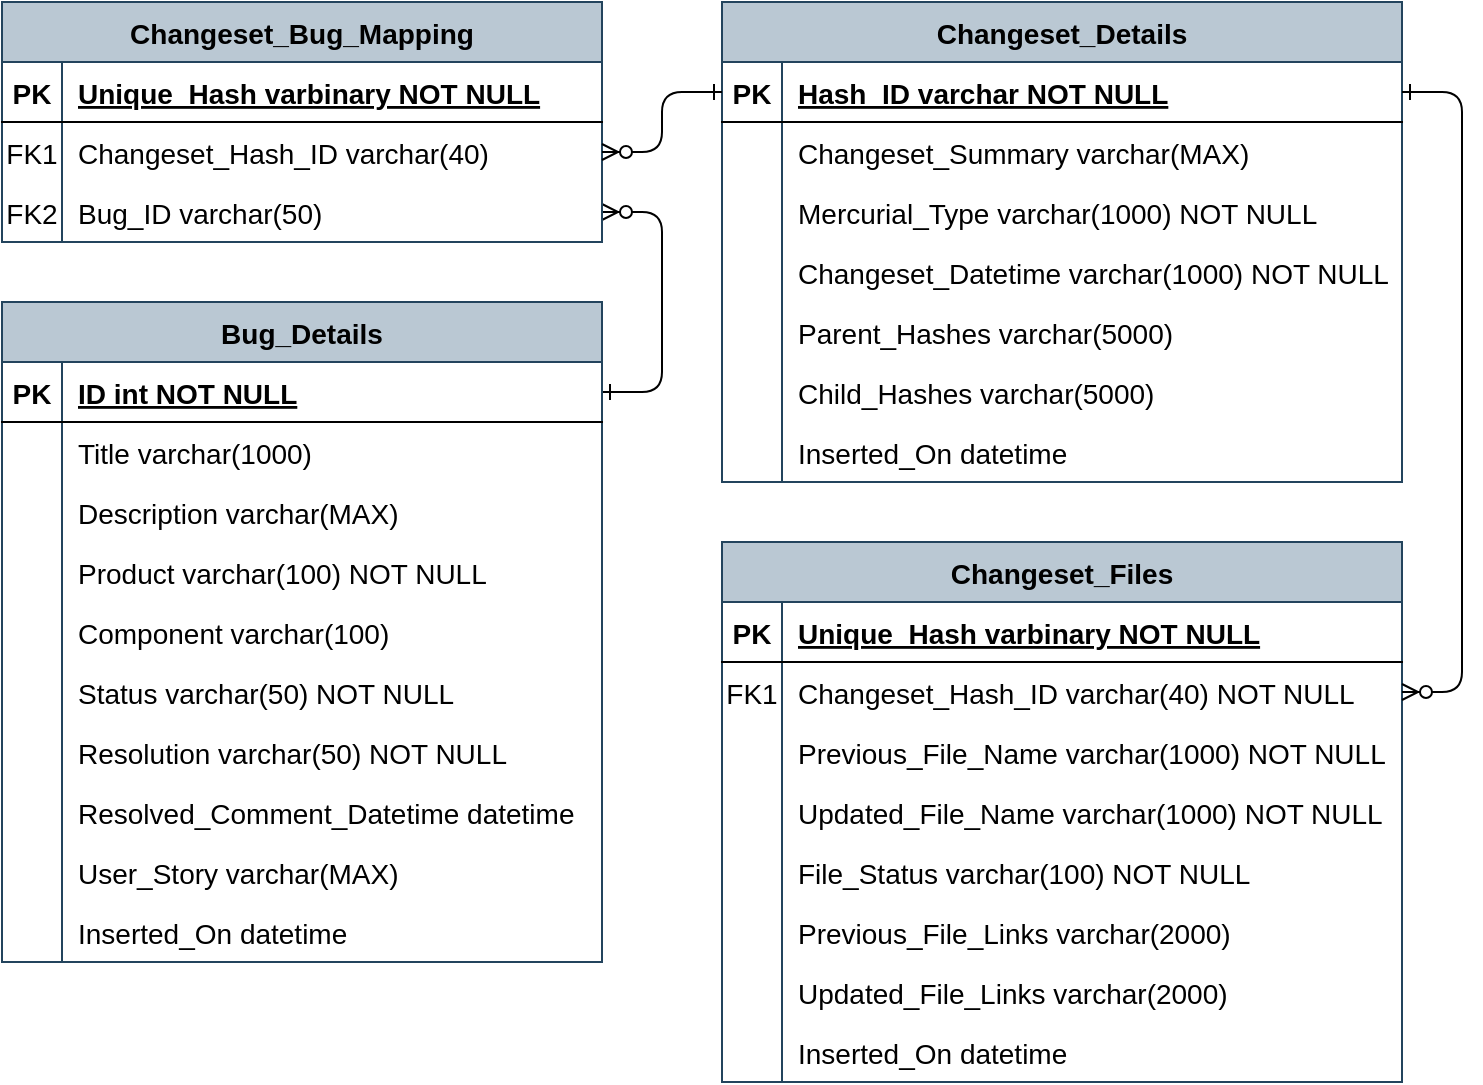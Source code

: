 <mxfile version="20.3.0" type="device"><diagram id="R2lEEEUBdFMjLlhIrx00" name="Page-1"><mxGraphModel dx="1422" dy="857" grid="1" gridSize="10" guides="1" tooltips="1" connect="1" arrows="1" fold="1" page="1" pageScale="1" pageWidth="850" pageHeight="1100" math="0" shadow="0" extFonts="Permanent Marker^https://fonts.googleapis.com/css?family=Permanent+Marker"><root><mxCell id="0"/><mxCell id="1" parent="0"/><mxCell id="C-vyLk0tnHw3VtMMgP7b-1" value="" style="edgeStyle=entityRelationEdgeStyle;endArrow=ERzeroToMany;startArrow=ERone;endFill=1;startFill=0;" parent="1" source="C-vyLk0tnHw3VtMMgP7b-24" target="C-vyLk0tnHw3VtMMgP7b-9" edge="1"><mxGeometry width="100" height="100" relative="1" as="geometry"><mxPoint x="30" y="340" as="sourcePoint"/><mxPoint x="130" y="240" as="targetPoint"/></mxGeometry></mxCell><mxCell id="C-vyLk0tnHw3VtMMgP7b-2" value="Changeset_Bug_Mapping" style="shape=table;startSize=30;container=1;collapsible=1;childLayout=tableLayout;fixedRows=1;rowLines=0;fontStyle=1;align=center;resizeLast=1;fillColor=#bac8d3;strokeColor=#23445d;fontSize=14;" parent="1" vertex="1"><mxGeometry x="10" y="30" width="300" height="120" as="geometry"><mxRectangle x="450" y="120" width="80" height="30" as="alternateBounds"/></mxGeometry></mxCell><mxCell id="C-vyLk0tnHw3VtMMgP7b-3" value="" style="shape=partialRectangle;collapsible=0;dropTarget=0;pointerEvents=0;fillColor=none;points=[[0,0.5],[1,0.5]];portConstraint=eastwest;top=0;left=0;right=0;bottom=1;" parent="C-vyLk0tnHw3VtMMgP7b-2" vertex="1"><mxGeometry y="30" width="300" height="30" as="geometry"/></mxCell><mxCell id="C-vyLk0tnHw3VtMMgP7b-4" value="PK" style="shape=partialRectangle;overflow=hidden;connectable=0;fillColor=none;top=0;left=0;bottom=0;right=0;fontStyle=1;fontSize=14;" parent="C-vyLk0tnHw3VtMMgP7b-3" vertex="1"><mxGeometry width="30" height="30" as="geometry"><mxRectangle width="30" height="30" as="alternateBounds"/></mxGeometry></mxCell><mxCell id="C-vyLk0tnHw3VtMMgP7b-5" value="Unique_Hash varbinary NOT NULL " style="shape=partialRectangle;overflow=hidden;connectable=0;fillColor=none;top=0;left=0;bottom=0;right=0;align=left;spacingLeft=6;fontStyle=5;fontSize=14;" parent="C-vyLk0tnHw3VtMMgP7b-3" vertex="1"><mxGeometry x="30" width="270" height="30" as="geometry"><mxRectangle width="270" height="30" as="alternateBounds"/></mxGeometry></mxCell><mxCell id="C-vyLk0tnHw3VtMMgP7b-6" value="" style="shape=partialRectangle;collapsible=0;dropTarget=0;pointerEvents=0;fillColor=none;points=[[0,0.5],[1,0.5]];portConstraint=eastwest;top=0;left=0;right=0;bottom=0;" parent="C-vyLk0tnHw3VtMMgP7b-2" vertex="1"><mxGeometry y="60" width="300" height="30" as="geometry"/></mxCell><mxCell id="C-vyLk0tnHw3VtMMgP7b-7" value="FK1" style="shape=partialRectangle;overflow=hidden;connectable=0;fillColor=none;top=0;left=0;bottom=0;right=0;fontSize=14;" parent="C-vyLk0tnHw3VtMMgP7b-6" vertex="1"><mxGeometry width="30" height="30" as="geometry"><mxRectangle width="30" height="30" as="alternateBounds"/></mxGeometry></mxCell><mxCell id="C-vyLk0tnHw3VtMMgP7b-8" value="Changeset_Hash_ID varchar(40)" style="shape=partialRectangle;overflow=hidden;connectable=0;fillColor=none;top=0;left=0;bottom=0;right=0;align=left;spacingLeft=6;fontSize=14;" parent="C-vyLk0tnHw3VtMMgP7b-6" vertex="1"><mxGeometry x="30" width="270" height="30" as="geometry"><mxRectangle width="270" height="30" as="alternateBounds"/></mxGeometry></mxCell><mxCell id="C-vyLk0tnHw3VtMMgP7b-9" value="" style="shape=partialRectangle;collapsible=0;dropTarget=0;pointerEvents=0;fillColor=none;points=[[0,0.5],[1,0.5]];portConstraint=eastwest;top=0;left=0;right=0;bottom=0;" parent="C-vyLk0tnHw3VtMMgP7b-2" vertex="1"><mxGeometry y="90" width="300" height="30" as="geometry"/></mxCell><mxCell id="C-vyLk0tnHw3VtMMgP7b-10" value="FK2" style="shape=partialRectangle;overflow=hidden;connectable=0;fillColor=none;top=0;left=0;bottom=0;right=0;fontSize=14;" parent="C-vyLk0tnHw3VtMMgP7b-9" vertex="1"><mxGeometry width="30" height="30" as="geometry"><mxRectangle width="30" height="30" as="alternateBounds"/></mxGeometry></mxCell><mxCell id="C-vyLk0tnHw3VtMMgP7b-11" value="Bug_ID varchar(50)" style="shape=partialRectangle;overflow=hidden;connectable=0;fillColor=none;top=0;left=0;bottom=0;right=0;align=left;spacingLeft=6;fontSize=14;" parent="C-vyLk0tnHw3VtMMgP7b-9" vertex="1"><mxGeometry x="30" width="270" height="30" as="geometry"><mxRectangle width="270" height="30" as="alternateBounds"/></mxGeometry></mxCell><mxCell id="C-vyLk0tnHw3VtMMgP7b-23" value="Bug_Details" style="shape=table;startSize=30;container=1;collapsible=1;childLayout=tableLayout;fixedRows=1;rowLines=0;fontStyle=1;align=center;resizeLast=1;fillColor=#bac8d3;strokeColor=#23445d;fontSize=14;" parent="1" vertex="1"><mxGeometry x="10" y="180" width="300" height="330" as="geometry"/></mxCell><mxCell id="C-vyLk0tnHw3VtMMgP7b-24" value="" style="shape=partialRectangle;collapsible=0;dropTarget=0;pointerEvents=0;fillColor=none;points=[[0,0.5],[1,0.5]];portConstraint=eastwest;top=0;left=0;right=0;bottom=1;" parent="C-vyLk0tnHw3VtMMgP7b-23" vertex="1"><mxGeometry y="30" width="300" height="30" as="geometry"/></mxCell><mxCell id="C-vyLk0tnHw3VtMMgP7b-25" value="PK" style="shape=partialRectangle;overflow=hidden;connectable=0;fillColor=none;top=0;left=0;bottom=0;right=0;fontStyle=1;fontSize=14;" parent="C-vyLk0tnHw3VtMMgP7b-24" vertex="1"><mxGeometry width="30" height="30" as="geometry"><mxRectangle width="30" height="30" as="alternateBounds"/></mxGeometry></mxCell><mxCell id="C-vyLk0tnHw3VtMMgP7b-26" value="ID int NOT NULL" style="shape=partialRectangle;overflow=hidden;connectable=0;fillColor=none;top=0;left=0;bottom=0;right=0;align=left;spacingLeft=6;fontStyle=5;fontSize=14;" parent="C-vyLk0tnHw3VtMMgP7b-24" vertex="1"><mxGeometry x="30" width="270" height="30" as="geometry"><mxRectangle width="270" height="30" as="alternateBounds"/></mxGeometry></mxCell><mxCell id="C-vyLk0tnHw3VtMMgP7b-27" value="" style="shape=partialRectangle;collapsible=0;dropTarget=0;pointerEvents=0;fillColor=none;points=[[0,0.5],[1,0.5]];portConstraint=eastwest;top=0;left=0;right=0;bottom=0;" parent="C-vyLk0tnHw3VtMMgP7b-23" vertex="1"><mxGeometry y="60" width="300" height="30" as="geometry"/></mxCell><mxCell id="C-vyLk0tnHw3VtMMgP7b-28" value="" style="shape=partialRectangle;overflow=hidden;connectable=0;fillColor=none;top=0;left=0;bottom=0;right=0;" parent="C-vyLk0tnHw3VtMMgP7b-27" vertex="1"><mxGeometry width="30" height="30" as="geometry"><mxRectangle width="30" height="30" as="alternateBounds"/></mxGeometry></mxCell><mxCell id="C-vyLk0tnHw3VtMMgP7b-29" value="Title varchar(1000)" style="shape=partialRectangle;overflow=hidden;connectable=0;fillColor=none;top=0;left=0;bottom=0;right=0;align=left;spacingLeft=6;fontSize=14;" parent="C-vyLk0tnHw3VtMMgP7b-27" vertex="1"><mxGeometry x="30" width="270" height="30" as="geometry"><mxRectangle width="270" height="30" as="alternateBounds"/></mxGeometry></mxCell><mxCell id="APaD6h0iayxG409xDPpL-40" value="" style="shape=partialRectangle;collapsible=0;dropTarget=0;pointerEvents=0;fillColor=none;points=[[0,0.5],[1,0.5]];portConstraint=eastwest;top=0;left=0;right=0;bottom=0;" parent="C-vyLk0tnHw3VtMMgP7b-23" vertex="1"><mxGeometry y="90" width="300" height="30" as="geometry"/></mxCell><mxCell id="APaD6h0iayxG409xDPpL-41" value="" style="shape=partialRectangle;overflow=hidden;connectable=0;fillColor=none;top=0;left=0;bottom=0;right=0;" parent="APaD6h0iayxG409xDPpL-40" vertex="1"><mxGeometry width="30" height="30" as="geometry"><mxRectangle width="30" height="30" as="alternateBounds"/></mxGeometry></mxCell><mxCell id="APaD6h0iayxG409xDPpL-42" value="Description varchar(MAX)" style="shape=partialRectangle;overflow=hidden;connectable=0;fillColor=none;top=0;left=0;bottom=0;right=0;align=left;spacingLeft=6;fontSize=14;" parent="APaD6h0iayxG409xDPpL-40" vertex="1"><mxGeometry x="30" width="270" height="30" as="geometry"><mxRectangle width="270" height="30" as="alternateBounds"/></mxGeometry></mxCell><mxCell id="APaD6h0iayxG409xDPpL-56" value="" style="shape=partialRectangle;collapsible=0;dropTarget=0;pointerEvents=0;fillColor=none;points=[[0,0.5],[1,0.5]];portConstraint=eastwest;top=0;left=0;right=0;bottom=0;" parent="C-vyLk0tnHw3VtMMgP7b-23" vertex="1"><mxGeometry y="120" width="300" height="30" as="geometry"/></mxCell><mxCell id="APaD6h0iayxG409xDPpL-57" value="" style="shape=partialRectangle;overflow=hidden;connectable=0;fillColor=none;top=0;left=0;bottom=0;right=0;" parent="APaD6h0iayxG409xDPpL-56" vertex="1"><mxGeometry width="30" height="30" as="geometry"><mxRectangle width="30" height="30" as="alternateBounds"/></mxGeometry></mxCell><mxCell id="APaD6h0iayxG409xDPpL-58" value="Product varchar(100) NOT NULL" style="shape=partialRectangle;overflow=hidden;connectable=0;fillColor=none;top=0;left=0;bottom=0;right=0;align=left;spacingLeft=6;fontSize=14;" parent="APaD6h0iayxG409xDPpL-56" vertex="1"><mxGeometry x="30" width="270" height="30" as="geometry"><mxRectangle width="270" height="30" as="alternateBounds"/></mxGeometry></mxCell><mxCell id="APaD6h0iayxG409xDPpL-65" value="" style="shape=partialRectangle;collapsible=0;dropTarget=0;pointerEvents=0;fillColor=none;points=[[0,0.5],[1,0.5]];portConstraint=eastwest;top=0;left=0;right=0;bottom=0;" parent="C-vyLk0tnHw3VtMMgP7b-23" vertex="1"><mxGeometry y="150" width="300" height="30" as="geometry"/></mxCell><mxCell id="APaD6h0iayxG409xDPpL-66" value="" style="shape=partialRectangle;overflow=hidden;connectable=0;fillColor=none;top=0;left=0;bottom=0;right=0;" parent="APaD6h0iayxG409xDPpL-65" vertex="1"><mxGeometry width="30" height="30" as="geometry"><mxRectangle width="30" height="30" as="alternateBounds"/></mxGeometry></mxCell><mxCell id="APaD6h0iayxG409xDPpL-67" value="Component varchar(100)" style="shape=partialRectangle;overflow=hidden;connectable=0;fillColor=none;top=0;left=0;bottom=0;right=0;align=left;spacingLeft=6;fontSize=14;" parent="APaD6h0iayxG409xDPpL-65" vertex="1"><mxGeometry x="30" width="270" height="30" as="geometry"><mxRectangle width="270" height="30" as="alternateBounds"/></mxGeometry></mxCell><mxCell id="APaD6h0iayxG409xDPpL-59" value="" style="shape=partialRectangle;collapsible=0;dropTarget=0;pointerEvents=0;fillColor=none;points=[[0,0.5],[1,0.5]];portConstraint=eastwest;top=0;left=0;right=0;bottom=0;" parent="C-vyLk0tnHw3VtMMgP7b-23" vertex="1"><mxGeometry y="180" width="300" height="30" as="geometry"/></mxCell><mxCell id="APaD6h0iayxG409xDPpL-60" value="" style="shape=partialRectangle;overflow=hidden;connectable=0;fillColor=none;top=0;left=0;bottom=0;right=0;" parent="APaD6h0iayxG409xDPpL-59" vertex="1"><mxGeometry width="30" height="30" as="geometry"><mxRectangle width="30" height="30" as="alternateBounds"/></mxGeometry></mxCell><mxCell id="APaD6h0iayxG409xDPpL-61" value="Status varchar(50) NOT NULL" style="shape=partialRectangle;overflow=hidden;connectable=0;fillColor=none;top=0;left=0;bottom=0;right=0;align=left;spacingLeft=6;fontSize=14;" parent="APaD6h0iayxG409xDPpL-59" vertex="1"><mxGeometry x="30" width="270" height="30" as="geometry"><mxRectangle width="270" height="30" as="alternateBounds"/></mxGeometry></mxCell><mxCell id="APaD6h0iayxG409xDPpL-62" value="" style="shape=partialRectangle;collapsible=0;dropTarget=0;pointerEvents=0;fillColor=none;points=[[0,0.5],[1,0.5]];portConstraint=eastwest;top=0;left=0;right=0;bottom=0;" parent="C-vyLk0tnHw3VtMMgP7b-23" vertex="1"><mxGeometry y="210" width="300" height="30" as="geometry"/></mxCell><mxCell id="APaD6h0iayxG409xDPpL-63" value="" style="shape=partialRectangle;overflow=hidden;connectable=0;fillColor=none;top=0;left=0;bottom=0;right=0;" parent="APaD6h0iayxG409xDPpL-62" vertex="1"><mxGeometry width="30" height="30" as="geometry"><mxRectangle width="30" height="30" as="alternateBounds"/></mxGeometry></mxCell><mxCell id="APaD6h0iayxG409xDPpL-64" value="Resolution varchar(50) NOT NULL" style="shape=partialRectangle;overflow=hidden;connectable=0;fillColor=none;top=0;left=0;bottom=0;right=0;align=left;spacingLeft=6;fontSize=14;" parent="APaD6h0iayxG409xDPpL-62" vertex="1"><mxGeometry x="30" width="270" height="30" as="geometry"><mxRectangle width="270" height="30" as="alternateBounds"/></mxGeometry></mxCell><mxCell id="APaD6h0iayxG409xDPpL-71" value="" style="shape=partialRectangle;collapsible=0;dropTarget=0;pointerEvents=0;fillColor=none;points=[[0,0.5],[1,0.5]];portConstraint=eastwest;top=0;left=0;right=0;bottom=0;" parent="C-vyLk0tnHw3VtMMgP7b-23" vertex="1"><mxGeometry y="240" width="300" height="30" as="geometry"/></mxCell><mxCell id="APaD6h0iayxG409xDPpL-72" value="" style="shape=partialRectangle;overflow=hidden;connectable=0;fillColor=none;top=0;left=0;bottom=0;right=0;" parent="APaD6h0iayxG409xDPpL-71" vertex="1"><mxGeometry width="30" height="30" as="geometry"><mxRectangle width="30" height="30" as="alternateBounds"/></mxGeometry></mxCell><mxCell id="APaD6h0iayxG409xDPpL-73" value="Resolved_Comment_Datetime datetime" style="shape=partialRectangle;overflow=hidden;connectable=0;fillColor=none;top=0;left=0;bottom=0;right=0;align=left;spacingLeft=6;fontSize=14;" parent="APaD6h0iayxG409xDPpL-71" vertex="1"><mxGeometry x="30" width="270" height="30" as="geometry"><mxRectangle width="270" height="30" as="alternateBounds"/></mxGeometry></mxCell><mxCell id="APaD6h0iayxG409xDPpL-75" value="" style="shape=partialRectangle;collapsible=0;dropTarget=0;pointerEvents=0;fillColor=none;points=[[0,0.5],[1,0.5]];portConstraint=eastwest;top=0;left=0;right=0;bottom=0;" parent="C-vyLk0tnHw3VtMMgP7b-23" vertex="1"><mxGeometry y="270" width="300" height="30" as="geometry"/></mxCell><mxCell id="APaD6h0iayxG409xDPpL-76" value="" style="shape=partialRectangle;overflow=hidden;connectable=0;fillColor=none;top=0;left=0;bottom=0;right=0;" parent="APaD6h0iayxG409xDPpL-75" vertex="1"><mxGeometry width="30" height="30" as="geometry"><mxRectangle width="30" height="30" as="alternateBounds"/></mxGeometry></mxCell><mxCell id="APaD6h0iayxG409xDPpL-77" value="User_Story varchar(MAX)" style="shape=partialRectangle;overflow=hidden;connectable=0;fillColor=none;top=0;left=0;bottom=0;right=0;align=left;spacingLeft=6;fontSize=14;" parent="APaD6h0iayxG409xDPpL-75" vertex="1"><mxGeometry x="30" width="270" height="30" as="geometry"><mxRectangle width="270" height="30" as="alternateBounds"/></mxGeometry></mxCell><mxCell id="APaD6h0iayxG409xDPpL-78" value="" style="shape=partialRectangle;collapsible=0;dropTarget=0;pointerEvents=0;fillColor=none;points=[[0,0.5],[1,0.5]];portConstraint=eastwest;top=0;left=0;right=0;bottom=0;" parent="C-vyLk0tnHw3VtMMgP7b-23" vertex="1"><mxGeometry y="300" width="300" height="30" as="geometry"/></mxCell><mxCell id="APaD6h0iayxG409xDPpL-79" value="" style="shape=partialRectangle;overflow=hidden;connectable=0;fillColor=none;top=0;left=0;bottom=0;right=0;" parent="APaD6h0iayxG409xDPpL-78" vertex="1"><mxGeometry width="30" height="30" as="geometry"><mxRectangle width="30" height="30" as="alternateBounds"/></mxGeometry></mxCell><mxCell id="APaD6h0iayxG409xDPpL-80" value="Inserted_On datetime" style="shape=partialRectangle;overflow=hidden;connectable=0;fillColor=none;top=0;left=0;bottom=0;right=0;align=left;spacingLeft=6;fontSize=14;" parent="APaD6h0iayxG409xDPpL-78" vertex="1"><mxGeometry x="30" width="270" height="30" as="geometry"><mxRectangle width="270" height="30" as="alternateBounds"/></mxGeometry></mxCell><mxCell id="APaD6h0iayxG409xDPpL-108" value="Changeset_Details" style="shape=table;startSize=30;container=1;collapsible=1;childLayout=tableLayout;fixedRows=1;rowLines=0;fontStyle=1;align=center;resizeLast=1;fillColor=#bac8d3;strokeColor=#23445d;fontSize=14;" parent="1" vertex="1"><mxGeometry x="370" y="30" width="340" height="240" as="geometry"><mxRectangle x="450" y="120" width="80" height="30" as="alternateBounds"/></mxGeometry></mxCell><mxCell id="APaD6h0iayxG409xDPpL-109" value="" style="shape=partialRectangle;collapsible=0;dropTarget=0;pointerEvents=0;fillColor=none;points=[[0,0.5],[1,0.5]];portConstraint=eastwest;top=0;left=0;right=0;bottom=1;" parent="APaD6h0iayxG409xDPpL-108" vertex="1"><mxGeometry y="30" width="340" height="30" as="geometry"/></mxCell><mxCell id="APaD6h0iayxG409xDPpL-110" value="PK" style="shape=partialRectangle;overflow=hidden;connectable=0;fillColor=none;top=0;left=0;bottom=0;right=0;fontStyle=1;fontSize=14;" parent="APaD6h0iayxG409xDPpL-109" vertex="1"><mxGeometry width="30" height="30" as="geometry"><mxRectangle width="30" height="30" as="alternateBounds"/></mxGeometry></mxCell><mxCell id="APaD6h0iayxG409xDPpL-111" value="Hash_ID varchar NOT NULL " style="shape=partialRectangle;overflow=hidden;connectable=0;fillColor=none;top=0;left=0;bottom=0;right=0;align=left;spacingLeft=6;fontStyle=5;fontSize=14;" parent="APaD6h0iayxG409xDPpL-109" vertex="1"><mxGeometry x="30" width="310" height="30" as="geometry"><mxRectangle width="310" height="30" as="alternateBounds"/></mxGeometry></mxCell><mxCell id="APaD6h0iayxG409xDPpL-112" value="" style="shape=partialRectangle;collapsible=0;dropTarget=0;pointerEvents=0;fillColor=none;points=[[0,0.5],[1,0.5]];portConstraint=eastwest;top=0;left=0;right=0;bottom=0;" parent="APaD6h0iayxG409xDPpL-108" vertex="1"><mxGeometry y="60" width="340" height="30" as="geometry"/></mxCell><mxCell id="APaD6h0iayxG409xDPpL-113" value="" style="shape=partialRectangle;overflow=hidden;connectable=0;fillColor=none;top=0;left=0;bottom=0;right=0;" parent="APaD6h0iayxG409xDPpL-112" vertex="1"><mxGeometry width="30" height="30" as="geometry"><mxRectangle width="30" height="30" as="alternateBounds"/></mxGeometry></mxCell><mxCell id="APaD6h0iayxG409xDPpL-114" value="Changeset_Summary varchar(MAX)" style="shape=partialRectangle;overflow=hidden;connectable=0;fillColor=none;top=0;left=0;bottom=0;right=0;align=left;spacingLeft=6;fontSize=14;" parent="APaD6h0iayxG409xDPpL-112" vertex="1"><mxGeometry x="30" width="310" height="30" as="geometry"><mxRectangle width="310" height="30" as="alternateBounds"/></mxGeometry></mxCell><mxCell id="APaD6h0iayxG409xDPpL-115" value="" style="shape=partialRectangle;collapsible=0;dropTarget=0;pointerEvents=0;fillColor=none;points=[[0,0.5],[1,0.5]];portConstraint=eastwest;top=0;left=0;right=0;bottom=0;" parent="APaD6h0iayxG409xDPpL-108" vertex="1"><mxGeometry y="90" width="340" height="30" as="geometry"/></mxCell><mxCell id="APaD6h0iayxG409xDPpL-116" value="" style="shape=partialRectangle;overflow=hidden;connectable=0;fillColor=none;top=0;left=0;bottom=0;right=0;" parent="APaD6h0iayxG409xDPpL-115" vertex="1"><mxGeometry width="30" height="30" as="geometry"><mxRectangle width="30" height="30" as="alternateBounds"/></mxGeometry></mxCell><mxCell id="APaD6h0iayxG409xDPpL-117" value="Mercurial_Type varchar(1000) NOT NULL" style="shape=partialRectangle;overflow=hidden;connectable=0;fillColor=none;top=0;left=0;bottom=0;right=0;align=left;spacingLeft=6;fontSize=14;" parent="APaD6h0iayxG409xDPpL-115" vertex="1"><mxGeometry x="30" width="310" height="30" as="geometry"><mxRectangle width="310" height="30" as="alternateBounds"/></mxGeometry></mxCell><mxCell id="APaD6h0iayxG409xDPpL-118" value="" style="shape=partialRectangle;collapsible=0;dropTarget=0;pointerEvents=0;fillColor=none;points=[[0,0.5],[1,0.5]];portConstraint=eastwest;top=0;left=0;right=0;bottom=0;" parent="APaD6h0iayxG409xDPpL-108" vertex="1"><mxGeometry y="120" width="340" height="30" as="geometry"/></mxCell><mxCell id="APaD6h0iayxG409xDPpL-119" value="" style="shape=partialRectangle;overflow=hidden;connectable=0;fillColor=none;top=0;left=0;bottom=0;right=0;" parent="APaD6h0iayxG409xDPpL-118" vertex="1"><mxGeometry width="30" height="30" as="geometry"><mxRectangle width="30" height="30" as="alternateBounds"/></mxGeometry></mxCell><mxCell id="APaD6h0iayxG409xDPpL-120" value="Changeset_Datetime varchar(1000) NOT NULL" style="shape=partialRectangle;overflow=hidden;connectable=0;fillColor=none;top=0;left=0;bottom=0;right=0;align=left;spacingLeft=6;fontSize=14;" parent="APaD6h0iayxG409xDPpL-118" vertex="1"><mxGeometry x="30" width="310" height="30" as="geometry"><mxRectangle width="310" height="30" as="alternateBounds"/></mxGeometry></mxCell><mxCell id="APaD6h0iayxG409xDPpL-121" value="" style="shape=partialRectangle;collapsible=0;dropTarget=0;pointerEvents=0;fillColor=none;points=[[0,0.5],[1,0.5]];portConstraint=eastwest;top=0;left=0;right=0;bottom=0;" parent="APaD6h0iayxG409xDPpL-108" vertex="1"><mxGeometry y="150" width="340" height="30" as="geometry"/></mxCell><mxCell id="APaD6h0iayxG409xDPpL-122" value="" style="shape=partialRectangle;overflow=hidden;connectable=0;fillColor=none;top=0;left=0;bottom=0;right=0;" parent="APaD6h0iayxG409xDPpL-121" vertex="1"><mxGeometry width="30" height="30" as="geometry"><mxRectangle width="30" height="30" as="alternateBounds"/></mxGeometry></mxCell><mxCell id="APaD6h0iayxG409xDPpL-123" value="Parent_Hashes varchar(5000)" style="shape=partialRectangle;overflow=hidden;connectable=0;fillColor=none;top=0;left=0;bottom=0;right=0;align=left;spacingLeft=6;fontSize=14;" parent="APaD6h0iayxG409xDPpL-121" vertex="1"><mxGeometry x="30" width="310" height="30" as="geometry"><mxRectangle width="310" height="30" as="alternateBounds"/></mxGeometry></mxCell><mxCell id="APaD6h0iayxG409xDPpL-124" value="" style="shape=partialRectangle;collapsible=0;dropTarget=0;pointerEvents=0;fillColor=none;points=[[0,0.5],[1,0.5]];portConstraint=eastwest;top=0;left=0;right=0;bottom=0;" parent="APaD6h0iayxG409xDPpL-108" vertex="1"><mxGeometry y="180" width="340" height="30" as="geometry"/></mxCell><mxCell id="APaD6h0iayxG409xDPpL-125" value="" style="shape=partialRectangle;overflow=hidden;connectable=0;fillColor=none;top=0;left=0;bottom=0;right=0;" parent="APaD6h0iayxG409xDPpL-124" vertex="1"><mxGeometry width="30" height="30" as="geometry"><mxRectangle width="30" height="30" as="alternateBounds"/></mxGeometry></mxCell><mxCell id="APaD6h0iayxG409xDPpL-126" value="Child_Hashes varchar(5000)" style="shape=partialRectangle;overflow=hidden;connectable=0;fillColor=none;top=0;left=0;bottom=0;right=0;align=left;spacingLeft=6;fontSize=14;" parent="APaD6h0iayxG409xDPpL-124" vertex="1"><mxGeometry x="30" width="310" height="30" as="geometry"><mxRectangle width="310" height="30" as="alternateBounds"/></mxGeometry></mxCell><mxCell id="APaD6h0iayxG409xDPpL-127" value="" style="shape=partialRectangle;collapsible=0;dropTarget=0;pointerEvents=0;fillColor=none;points=[[0,0.5],[1,0.5]];portConstraint=eastwest;top=0;left=0;right=0;bottom=0;" parent="APaD6h0iayxG409xDPpL-108" vertex="1"><mxGeometry y="210" width="340" height="30" as="geometry"/></mxCell><mxCell id="APaD6h0iayxG409xDPpL-128" value="" style="shape=partialRectangle;overflow=hidden;connectable=0;fillColor=none;top=0;left=0;bottom=0;right=0;" parent="APaD6h0iayxG409xDPpL-127" vertex="1"><mxGeometry width="30" height="30" as="geometry"><mxRectangle width="30" height="30" as="alternateBounds"/></mxGeometry></mxCell><mxCell id="APaD6h0iayxG409xDPpL-129" value="Inserted_On datetime" style="shape=partialRectangle;overflow=hidden;connectable=0;fillColor=none;top=0;left=0;bottom=0;right=0;align=left;spacingLeft=6;fontSize=14;" parent="APaD6h0iayxG409xDPpL-127" vertex="1"><mxGeometry x="30" width="310" height="30" as="geometry"><mxRectangle width="310" height="30" as="alternateBounds"/></mxGeometry></mxCell><mxCell id="APaD6h0iayxG409xDPpL-130" value="Changeset_Files" style="shape=table;startSize=30;container=1;collapsible=1;childLayout=tableLayout;fixedRows=1;rowLines=0;fontStyle=1;align=center;resizeLast=1;fillColor=#bac8d3;strokeColor=#23445d;fontSize=14;" parent="1" vertex="1"><mxGeometry x="370" y="300" width="340" height="270" as="geometry"><mxRectangle x="450" y="120" width="80" height="30" as="alternateBounds"/></mxGeometry></mxCell><mxCell id="APaD6h0iayxG409xDPpL-131" value="" style="shape=partialRectangle;collapsible=0;dropTarget=0;pointerEvents=0;fillColor=none;points=[[0,0.5],[1,0.5]];portConstraint=eastwest;top=0;left=0;right=0;bottom=1;" parent="APaD6h0iayxG409xDPpL-130" vertex="1"><mxGeometry y="30" width="340" height="30" as="geometry"/></mxCell><mxCell id="APaD6h0iayxG409xDPpL-132" value="PK" style="shape=partialRectangle;overflow=hidden;connectable=0;fillColor=none;top=0;left=0;bottom=0;right=0;fontStyle=1;fontSize=14;" parent="APaD6h0iayxG409xDPpL-131" vertex="1"><mxGeometry width="30" height="30" as="geometry"><mxRectangle width="30" height="30" as="alternateBounds"/></mxGeometry></mxCell><mxCell id="APaD6h0iayxG409xDPpL-133" value="Unique_Hash varbinary NOT NULL " style="shape=partialRectangle;overflow=hidden;connectable=0;fillColor=none;top=0;left=0;bottom=0;right=0;align=left;spacingLeft=6;fontStyle=5;fontSize=14;" parent="APaD6h0iayxG409xDPpL-131" vertex="1"><mxGeometry x="30" width="310" height="30" as="geometry"><mxRectangle width="310" height="30" as="alternateBounds"/></mxGeometry></mxCell><mxCell id="APaD6h0iayxG409xDPpL-134" value="" style="shape=partialRectangle;collapsible=0;dropTarget=0;pointerEvents=0;fillColor=none;points=[[0,0.5],[1,0.5]];portConstraint=eastwest;top=0;left=0;right=0;bottom=0;" parent="APaD6h0iayxG409xDPpL-130" vertex="1"><mxGeometry y="60" width="340" height="30" as="geometry"/></mxCell><mxCell id="APaD6h0iayxG409xDPpL-135" value="FK1" style="shape=partialRectangle;overflow=hidden;connectable=0;fillColor=none;top=0;left=0;bottom=0;right=0;fontSize=14;" parent="APaD6h0iayxG409xDPpL-134" vertex="1"><mxGeometry width="30" height="30" as="geometry"><mxRectangle width="30" height="30" as="alternateBounds"/></mxGeometry></mxCell><mxCell id="APaD6h0iayxG409xDPpL-136" value="Changeset_Hash_ID varchar(40) NOT NULL" style="shape=partialRectangle;overflow=hidden;connectable=0;fillColor=none;top=0;left=0;bottom=0;right=0;align=left;spacingLeft=6;fontSize=14;" parent="APaD6h0iayxG409xDPpL-134" vertex="1"><mxGeometry x="30" width="310" height="30" as="geometry"><mxRectangle width="310" height="30" as="alternateBounds"/></mxGeometry></mxCell><mxCell id="APaD6h0iayxG409xDPpL-137" value="" style="shape=partialRectangle;collapsible=0;dropTarget=0;pointerEvents=0;fillColor=none;points=[[0,0.5],[1,0.5]];portConstraint=eastwest;top=0;left=0;right=0;bottom=0;" parent="APaD6h0iayxG409xDPpL-130" vertex="1"><mxGeometry y="90" width="340" height="30" as="geometry"/></mxCell><mxCell id="APaD6h0iayxG409xDPpL-138" value="" style="shape=partialRectangle;overflow=hidden;connectable=0;fillColor=none;top=0;left=0;bottom=0;right=0;" parent="APaD6h0iayxG409xDPpL-137" vertex="1"><mxGeometry width="30" height="30" as="geometry"><mxRectangle width="30" height="30" as="alternateBounds"/></mxGeometry></mxCell><mxCell id="APaD6h0iayxG409xDPpL-139" value="Previous_File_Name varchar(1000) NOT NULL" style="shape=partialRectangle;overflow=hidden;connectable=0;fillColor=none;top=0;left=0;bottom=0;right=0;align=left;spacingLeft=6;fontSize=14;" parent="APaD6h0iayxG409xDPpL-137" vertex="1"><mxGeometry x="30" width="310" height="30" as="geometry"><mxRectangle width="310" height="30" as="alternateBounds"/></mxGeometry></mxCell><mxCell id="APaD6h0iayxG409xDPpL-140" value="" style="shape=partialRectangle;collapsible=0;dropTarget=0;pointerEvents=0;fillColor=none;points=[[0,0.5],[1,0.5]];portConstraint=eastwest;top=0;left=0;right=0;bottom=0;" parent="APaD6h0iayxG409xDPpL-130" vertex="1"><mxGeometry y="120" width="340" height="30" as="geometry"/></mxCell><mxCell id="APaD6h0iayxG409xDPpL-141" value="" style="shape=partialRectangle;overflow=hidden;connectable=0;fillColor=none;top=0;left=0;bottom=0;right=0;" parent="APaD6h0iayxG409xDPpL-140" vertex="1"><mxGeometry width="30" height="30" as="geometry"><mxRectangle width="30" height="30" as="alternateBounds"/></mxGeometry></mxCell><mxCell id="APaD6h0iayxG409xDPpL-142" value=" Updated_File_Name varchar(1000) NOT NULL" style="shape=partialRectangle;overflow=hidden;connectable=0;fillColor=none;top=0;left=0;bottom=0;right=0;align=left;spacingLeft=6;fontSize=14;" parent="APaD6h0iayxG409xDPpL-140" vertex="1"><mxGeometry x="30" width="310" height="30" as="geometry"><mxRectangle width="310" height="30" as="alternateBounds"/></mxGeometry></mxCell><mxCell id="APaD6h0iayxG409xDPpL-143" value="" style="shape=partialRectangle;collapsible=0;dropTarget=0;pointerEvents=0;fillColor=none;points=[[0,0.5],[1,0.5]];portConstraint=eastwest;top=0;left=0;right=0;bottom=0;" parent="APaD6h0iayxG409xDPpL-130" vertex="1"><mxGeometry y="150" width="340" height="30" as="geometry"/></mxCell><mxCell id="APaD6h0iayxG409xDPpL-144" value="" style="shape=partialRectangle;overflow=hidden;connectable=0;fillColor=none;top=0;left=0;bottom=0;right=0;" parent="APaD6h0iayxG409xDPpL-143" vertex="1"><mxGeometry width="30" height="30" as="geometry"><mxRectangle width="30" height="30" as="alternateBounds"/></mxGeometry></mxCell><mxCell id="APaD6h0iayxG409xDPpL-145" value="File_Status varchar(100) NOT NULL" style="shape=partialRectangle;overflow=hidden;connectable=0;fillColor=none;top=0;left=0;bottom=0;right=0;align=left;spacingLeft=6;fontSize=14;" parent="APaD6h0iayxG409xDPpL-143" vertex="1"><mxGeometry x="30" width="310" height="30" as="geometry"><mxRectangle width="310" height="30" as="alternateBounds"/></mxGeometry></mxCell><mxCell id="APaD6h0iayxG409xDPpL-146" value="" style="shape=partialRectangle;collapsible=0;dropTarget=0;pointerEvents=0;fillColor=none;points=[[0,0.5],[1,0.5]];portConstraint=eastwest;top=0;left=0;right=0;bottom=0;" parent="APaD6h0iayxG409xDPpL-130" vertex="1"><mxGeometry y="180" width="340" height="30" as="geometry"/></mxCell><mxCell id="APaD6h0iayxG409xDPpL-147" value="" style="shape=partialRectangle;overflow=hidden;connectable=0;fillColor=none;top=0;left=0;bottom=0;right=0;" parent="APaD6h0iayxG409xDPpL-146" vertex="1"><mxGeometry width="30" height="30" as="geometry"><mxRectangle width="30" height="30" as="alternateBounds"/></mxGeometry></mxCell><mxCell id="APaD6h0iayxG409xDPpL-148" value="Previous_File_Links varchar(2000)" style="shape=partialRectangle;overflow=hidden;connectable=0;fillColor=none;top=0;left=0;bottom=0;right=0;align=left;spacingLeft=6;fontSize=14;" parent="APaD6h0iayxG409xDPpL-146" vertex="1"><mxGeometry x="30" width="310" height="30" as="geometry"><mxRectangle width="310" height="30" as="alternateBounds"/></mxGeometry></mxCell><mxCell id="Ed9jCuHDRWlF0Ed1qjaO-4" value="" style="shape=partialRectangle;collapsible=0;dropTarget=0;pointerEvents=0;fillColor=none;points=[[0,0.5],[1,0.5]];portConstraint=eastwest;top=0;left=0;right=0;bottom=0;" parent="APaD6h0iayxG409xDPpL-130" vertex="1"><mxGeometry y="210" width="340" height="30" as="geometry"/></mxCell><mxCell id="Ed9jCuHDRWlF0Ed1qjaO-5" value="" style="shape=partialRectangle;overflow=hidden;connectable=0;fillColor=none;top=0;left=0;bottom=0;right=0;" parent="Ed9jCuHDRWlF0Ed1qjaO-4" vertex="1"><mxGeometry width="30" height="30" as="geometry"><mxRectangle width="30" height="30" as="alternateBounds"/></mxGeometry></mxCell><mxCell id="Ed9jCuHDRWlF0Ed1qjaO-6" value="Updated_File_Links varchar(2000)" style="shape=partialRectangle;overflow=hidden;connectable=0;fillColor=none;top=0;left=0;bottom=0;right=0;align=left;spacingLeft=6;fontSize=14;" parent="Ed9jCuHDRWlF0Ed1qjaO-4" vertex="1"><mxGeometry x="30" width="310" height="30" as="geometry"><mxRectangle width="310" height="30" as="alternateBounds"/></mxGeometry></mxCell><mxCell id="APaD6h0iayxG409xDPpL-149" value="" style="shape=partialRectangle;collapsible=0;dropTarget=0;pointerEvents=0;fillColor=none;points=[[0,0.5],[1,0.5]];portConstraint=eastwest;top=0;left=0;right=0;bottom=0;" parent="APaD6h0iayxG409xDPpL-130" vertex="1"><mxGeometry y="240" width="340" height="30" as="geometry"/></mxCell><mxCell id="APaD6h0iayxG409xDPpL-150" value="" style="shape=partialRectangle;overflow=hidden;connectable=0;fillColor=none;top=0;left=0;bottom=0;right=0;" parent="APaD6h0iayxG409xDPpL-149" vertex="1"><mxGeometry width="30" height="30" as="geometry"><mxRectangle width="30" height="30" as="alternateBounds"/></mxGeometry></mxCell><mxCell id="APaD6h0iayxG409xDPpL-151" value="Inserted_On datetime" style="shape=partialRectangle;overflow=hidden;connectable=0;fillColor=none;top=0;left=0;bottom=0;right=0;align=left;spacingLeft=6;fontSize=14;" parent="APaD6h0iayxG409xDPpL-149" vertex="1"><mxGeometry x="30" width="310" height="30" as="geometry"><mxRectangle width="310" height="30" as="alternateBounds"/></mxGeometry></mxCell><mxCell id="U2fufYZPpUy0VlqbEl-H-1" value="" style="edgeStyle=entityRelationEdgeStyle;endArrow=ERzeroToMany;startArrow=ERone;endFill=1;startFill=0;" parent="1" source="APaD6h0iayxG409xDPpL-109" target="C-vyLk0tnHw3VtMMgP7b-6" edge="1"><mxGeometry width="100" height="100" relative="1" as="geometry"><mxPoint x="400" y="-340" as="sourcePoint"/><mxPoint x="460" y="-290" as="targetPoint"/></mxGeometry></mxCell><mxCell id="U2fufYZPpUy0VlqbEl-H-2" value="" style="edgeStyle=entityRelationEdgeStyle;endArrow=ERzeroToMany;startArrow=ERone;endFill=1;startFill=0;" parent="1" source="APaD6h0iayxG409xDPpL-109" target="APaD6h0iayxG409xDPpL-134" edge="1"><mxGeometry width="100" height="100" relative="1" as="geometry"><mxPoint x="860" y="-130" as="sourcePoint"/><mxPoint x="800" y="-100" as="targetPoint"/></mxGeometry></mxCell></root></mxGraphModel></diagram></mxfile>